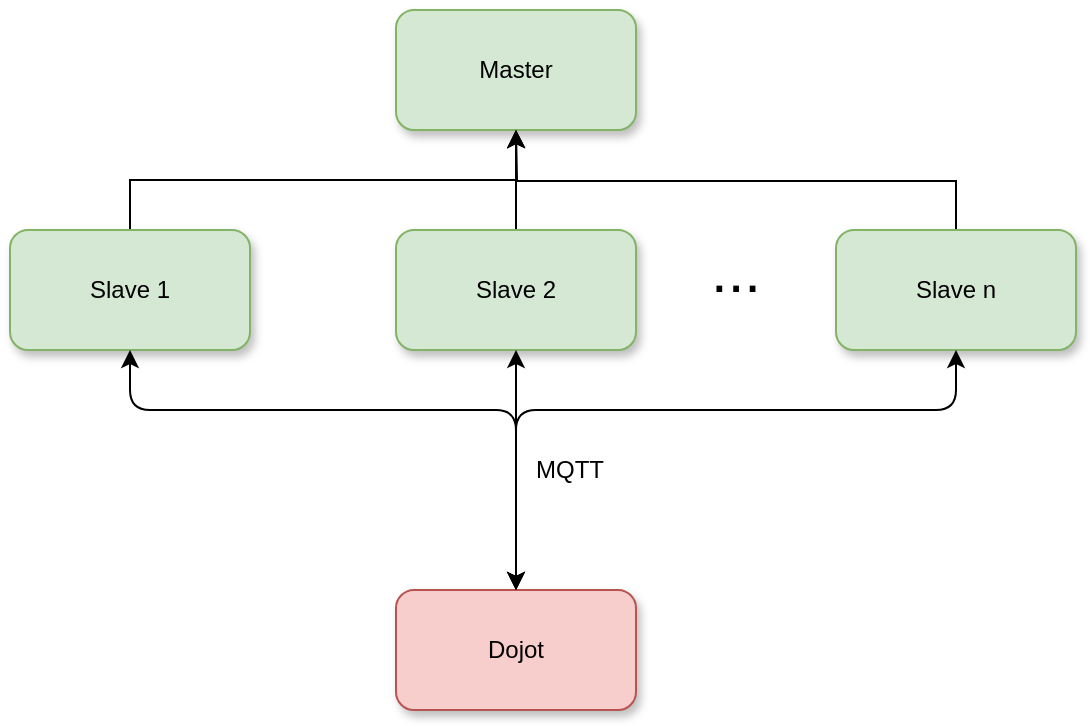 <mxfile version="12.3.2" type="device" pages="1"><diagram id="W8fENSqehuksrjMFYPGi" name="Page-1"><mxGraphModel dx="458" dy="713" grid="1" gridSize="10" guides="1" tooltips="1" connect="1" arrows="1" fold="1" page="1" pageScale="1" pageWidth="827" pageHeight="1169" math="0" shadow="0"><root><mxCell id="0"/><mxCell id="1" parent="0"/><mxCell id="PtVrcUvOrF-43qzSMv8b-1" value="Master" style="rounded=1;whiteSpace=wrap;html=1;fillColor=#d5e8d4;strokeColor=#82b366;shadow=1;" vertex="1" parent="1"><mxGeometry x="193" width="120" height="60" as="geometry"/></mxCell><mxCell id="PtVrcUvOrF-43qzSMv8b-8" style="edgeStyle=orthogonalEdgeStyle;rounded=0;orthogonalLoop=1;jettySize=auto;html=1;exitX=0.5;exitY=0;exitDx=0;exitDy=0;" edge="1" parent="1" source="PtVrcUvOrF-43qzSMv8b-2"><mxGeometry relative="1" as="geometry"><mxPoint x="253" y="60" as="targetPoint"/></mxGeometry></mxCell><mxCell id="PtVrcUvOrF-43qzSMv8b-2" value="Slave n" style="rounded=1;whiteSpace=wrap;html=1;fillColor=#d5e8d4;strokeColor=#82b366;shadow=1;" vertex="1" parent="1"><mxGeometry x="413" y="110" width="120" height="60" as="geometry"/></mxCell><mxCell id="PtVrcUvOrF-43qzSMv8b-7" style="edgeStyle=orthogonalEdgeStyle;rounded=0;orthogonalLoop=1;jettySize=auto;html=1;exitX=0.5;exitY=0;exitDx=0;exitDy=0;" edge="1" parent="1" source="PtVrcUvOrF-43qzSMv8b-3"><mxGeometry relative="1" as="geometry"><mxPoint x="253" y="60" as="targetPoint"/></mxGeometry></mxCell><mxCell id="PtVrcUvOrF-43qzSMv8b-3" value="Slave 2" style="rounded=1;whiteSpace=wrap;html=1;fillColor=#d5e8d4;strokeColor=#82b366;shadow=1;" vertex="1" parent="1"><mxGeometry x="193" y="110" width="120" height="60" as="geometry"/></mxCell><mxCell id="PtVrcUvOrF-43qzSMv8b-6" style="edgeStyle=orthogonalEdgeStyle;rounded=0;orthogonalLoop=1;jettySize=auto;html=1;exitX=0.5;exitY=0;exitDx=0;exitDy=0;entryX=0.5;entryY=1;entryDx=0;entryDy=0;" edge="1" parent="1" source="PtVrcUvOrF-43qzSMv8b-4" target="PtVrcUvOrF-43qzSMv8b-1"><mxGeometry relative="1" as="geometry"/></mxCell><mxCell id="PtVrcUvOrF-43qzSMv8b-4" value="Slave 1" style="rounded=1;whiteSpace=wrap;html=1;fillColor=#d5e8d4;strokeColor=#82b366;shadow=1;" vertex="1" parent="1"><mxGeometry y="110" width="120" height="60" as="geometry"/></mxCell><mxCell id="PtVrcUvOrF-43qzSMv8b-5" value="&lt;font style=&quot;font-size: 30px&quot;&gt;...&lt;/font&gt;" style="text;html=1;strokeColor=none;fillColor=none;align=center;verticalAlign=middle;whiteSpace=wrap;rounded=0;" vertex="1" parent="1"><mxGeometry x="343" y="120" width="40" height="20" as="geometry"/></mxCell><mxCell id="PtVrcUvOrF-43qzSMv8b-10" value="Dojot" style="rounded=1;whiteSpace=wrap;html=1;fillColor=#f8cecc;strokeColor=#b85450;shadow=1;glass=0;" vertex="1" parent="1"><mxGeometry x="193" y="290" width="120" height="60" as="geometry"/></mxCell><mxCell id="PtVrcUvOrF-43qzSMv8b-11" value="" style="endArrow=classic;startArrow=classic;html=1;entryX=0.5;entryY=1;entryDx=0;entryDy=0;exitX=0.5;exitY=0;exitDx=0;exitDy=0;" edge="1" parent="1" source="PtVrcUvOrF-43qzSMv8b-10" target="PtVrcUvOrF-43qzSMv8b-4"><mxGeometry width="50" height="50" relative="1" as="geometry"><mxPoint x="10" y="420" as="sourcePoint"/><mxPoint x="60" y="370" as="targetPoint"/><Array as="points"><mxPoint x="253" y="200"/><mxPoint x="60" y="200"/></Array></mxGeometry></mxCell><mxCell id="PtVrcUvOrF-43qzSMv8b-12" value="" style="endArrow=classic;startArrow=classic;html=1;entryX=0.5;entryY=1;entryDx=0;entryDy=0;exitX=0.5;exitY=0;exitDx=0;exitDy=0;" edge="1" parent="1" source="PtVrcUvOrF-43qzSMv8b-10" target="PtVrcUvOrF-43qzSMv8b-2"><mxGeometry width="50" height="50" relative="1" as="geometry"><mxPoint x="10" y="420" as="sourcePoint"/><mxPoint x="60" y="370" as="targetPoint"/><Array as="points"><mxPoint x="253" y="200"/><mxPoint x="473" y="200"/></Array></mxGeometry></mxCell><mxCell id="PtVrcUvOrF-43qzSMv8b-13" value="" style="endArrow=classic;startArrow=classic;html=1;entryX=0.5;entryY=1;entryDx=0;entryDy=0;" edge="1" parent="1" target="PtVrcUvOrF-43qzSMv8b-3"><mxGeometry width="50" height="50" relative="1" as="geometry"><mxPoint x="253" y="290" as="sourcePoint"/><mxPoint x="60" y="450" as="targetPoint"/></mxGeometry></mxCell><mxCell id="PtVrcUvOrF-43qzSMv8b-14" value="MQTT" style="text;html=1;strokeColor=none;fillColor=none;align=center;verticalAlign=middle;whiteSpace=wrap;rounded=0;" vertex="1" parent="1"><mxGeometry x="260" y="220" width="40" height="20" as="geometry"/></mxCell></root></mxGraphModel></diagram></mxfile>